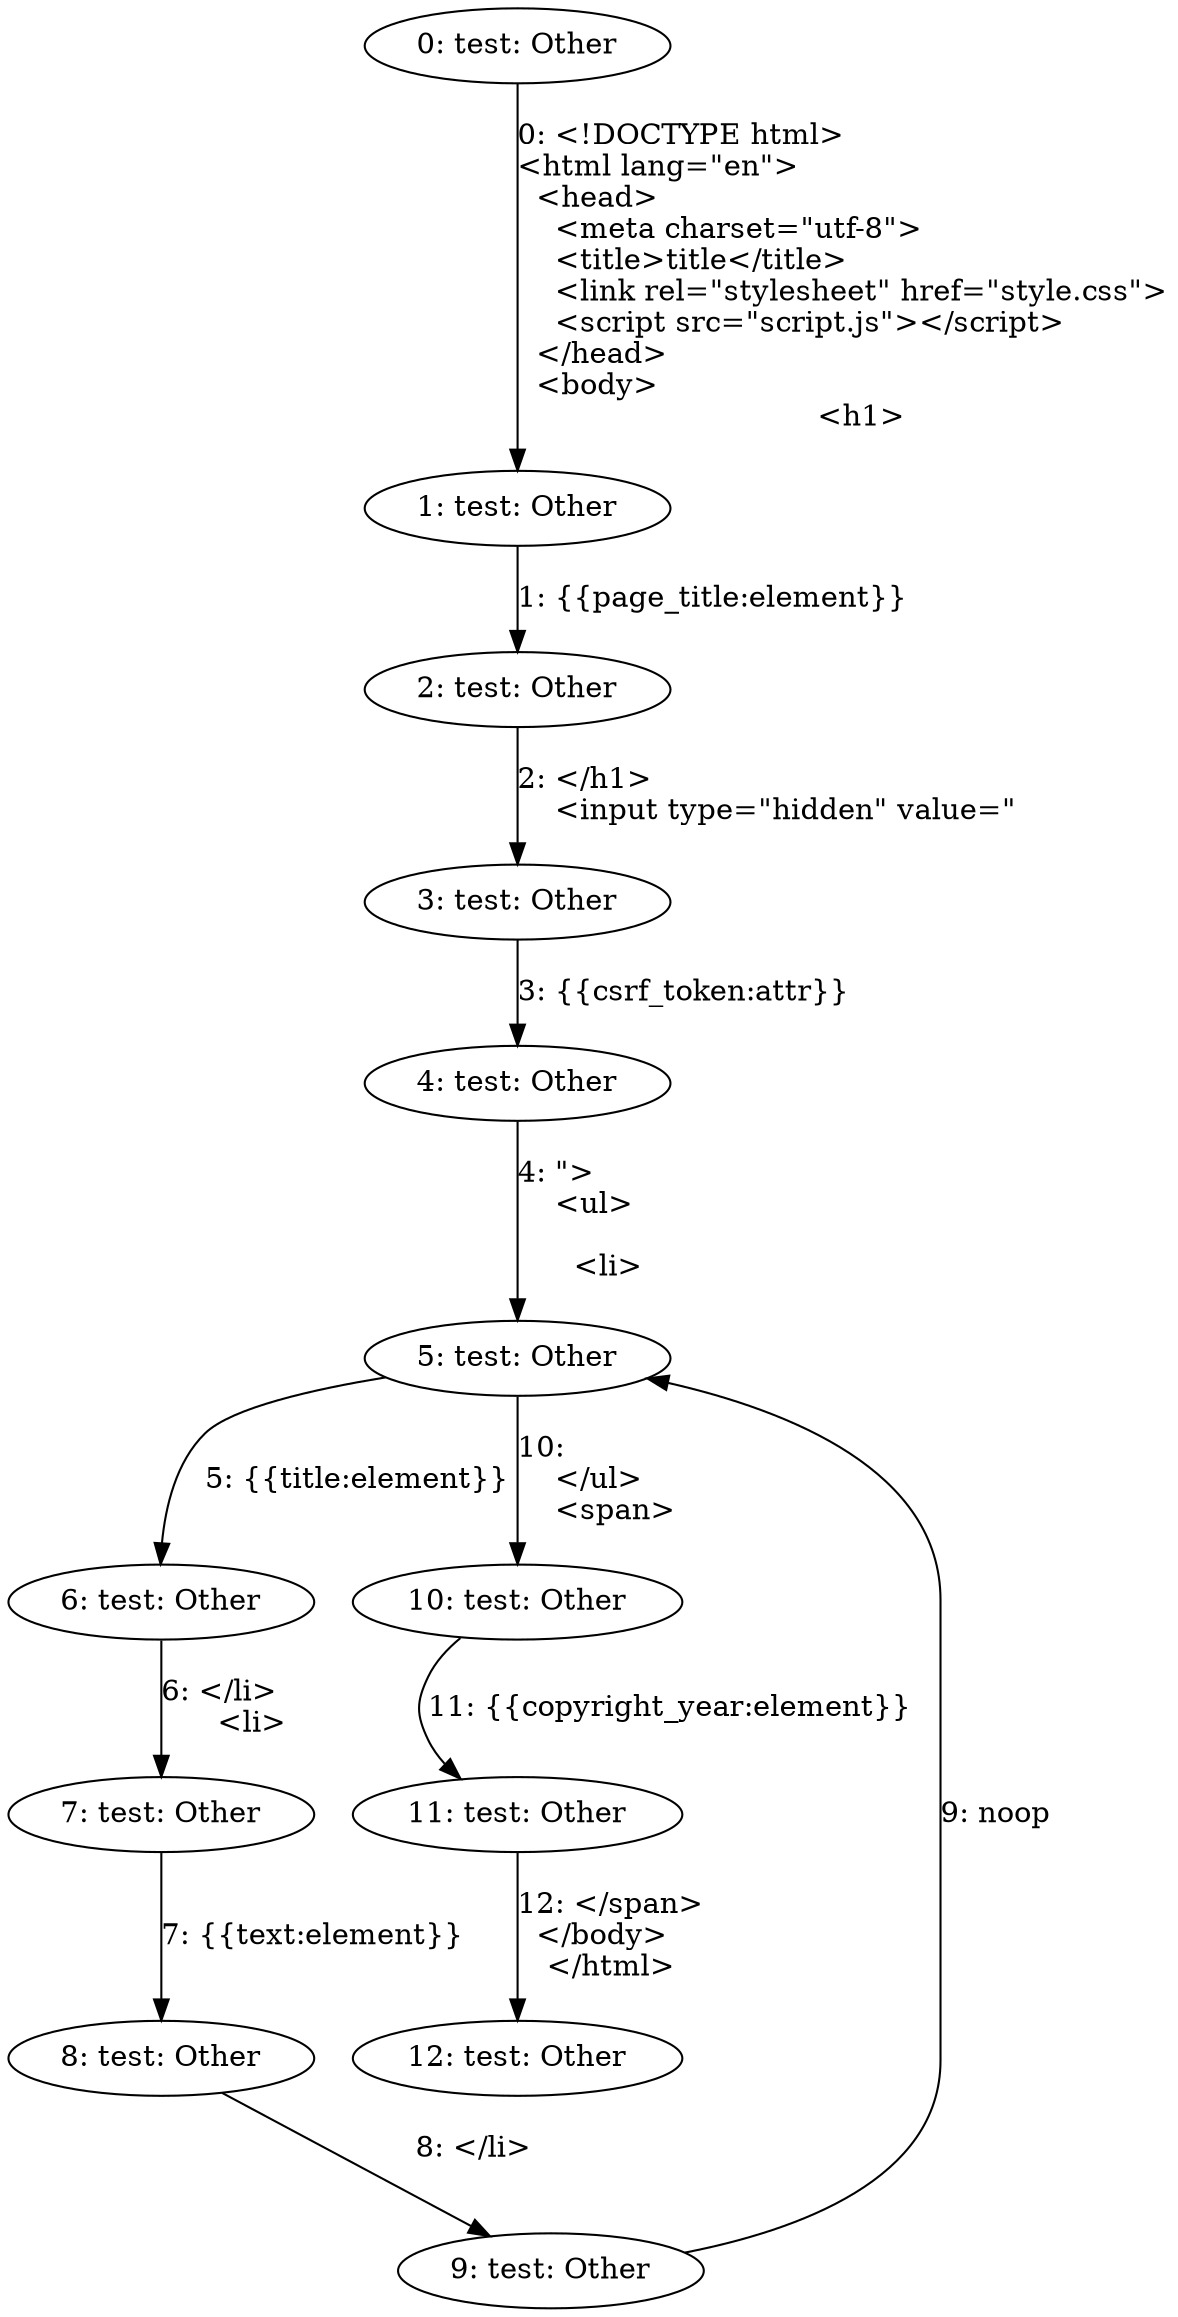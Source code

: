 digraph {
    0 [ label = "0: test: Other" ]
    1 [ label = "1: test: Other" ]
    2 [ label = "2: test: Other" ]
    3 [ label = "3: test: Other" ]
    4 [ label = "4: test: Other" ]
    5 [ label = "5: test: Other" ]
    6 [ label = "6: test: Other" ]
    7 [ label = "7: test: Other" ]
    8 [ label = "8: test: Other" ]
    9 [ label = "9: test: Other" ]
    10 [ label = "10: test: Other" ]
    11 [ label = "11: test: Other" ]
    12 [ label = "12: test: Other" ]
    0 -> 1 [ label = "0: <!DOCTYPE html>\l<html lang=\"en\">\l  <head>\l    <meta charset=\"utf-8\">\l    <title>title</title>\l    <link rel=\"stylesheet\" href=\"style.css\">\l    <script src=\"script.js\"></script>\l  </head>\l  <body>\l    <h1>" ]
    1 -> 2 [ label = "1: {{page_title:element}}" ]
    2 -> 3 [ label = "2: </h1>\l    <input type=\"hidden\" value=\"" ]
    3 -> 4 [ label = "3: {{csrf_token:attr}}" ]
    4 -> 5 [ label = "4: \">\l    <ul>\l    \l      <li>" ]
    5 -> 6 [ label = "5: {{title:element}}" ]
    6 -> 7 [ label = "6: </li>\l      <li>" ]
    7 -> 8 [ label = "7: {{text:element}}" ]
    8 -> 9 [ label = "8: </li>\l    " ]
    9 -> 5 [ label = "9: noop" ]
    5 -> 10 [ label = "10: \l    </ul>\l    <span>" ]
    10 -> 11 [ label = "11: {{copyright_year:element}}" ]
    11 -> 12 [ label = "12: </span>\l  </body>\l</html>" ]
}
